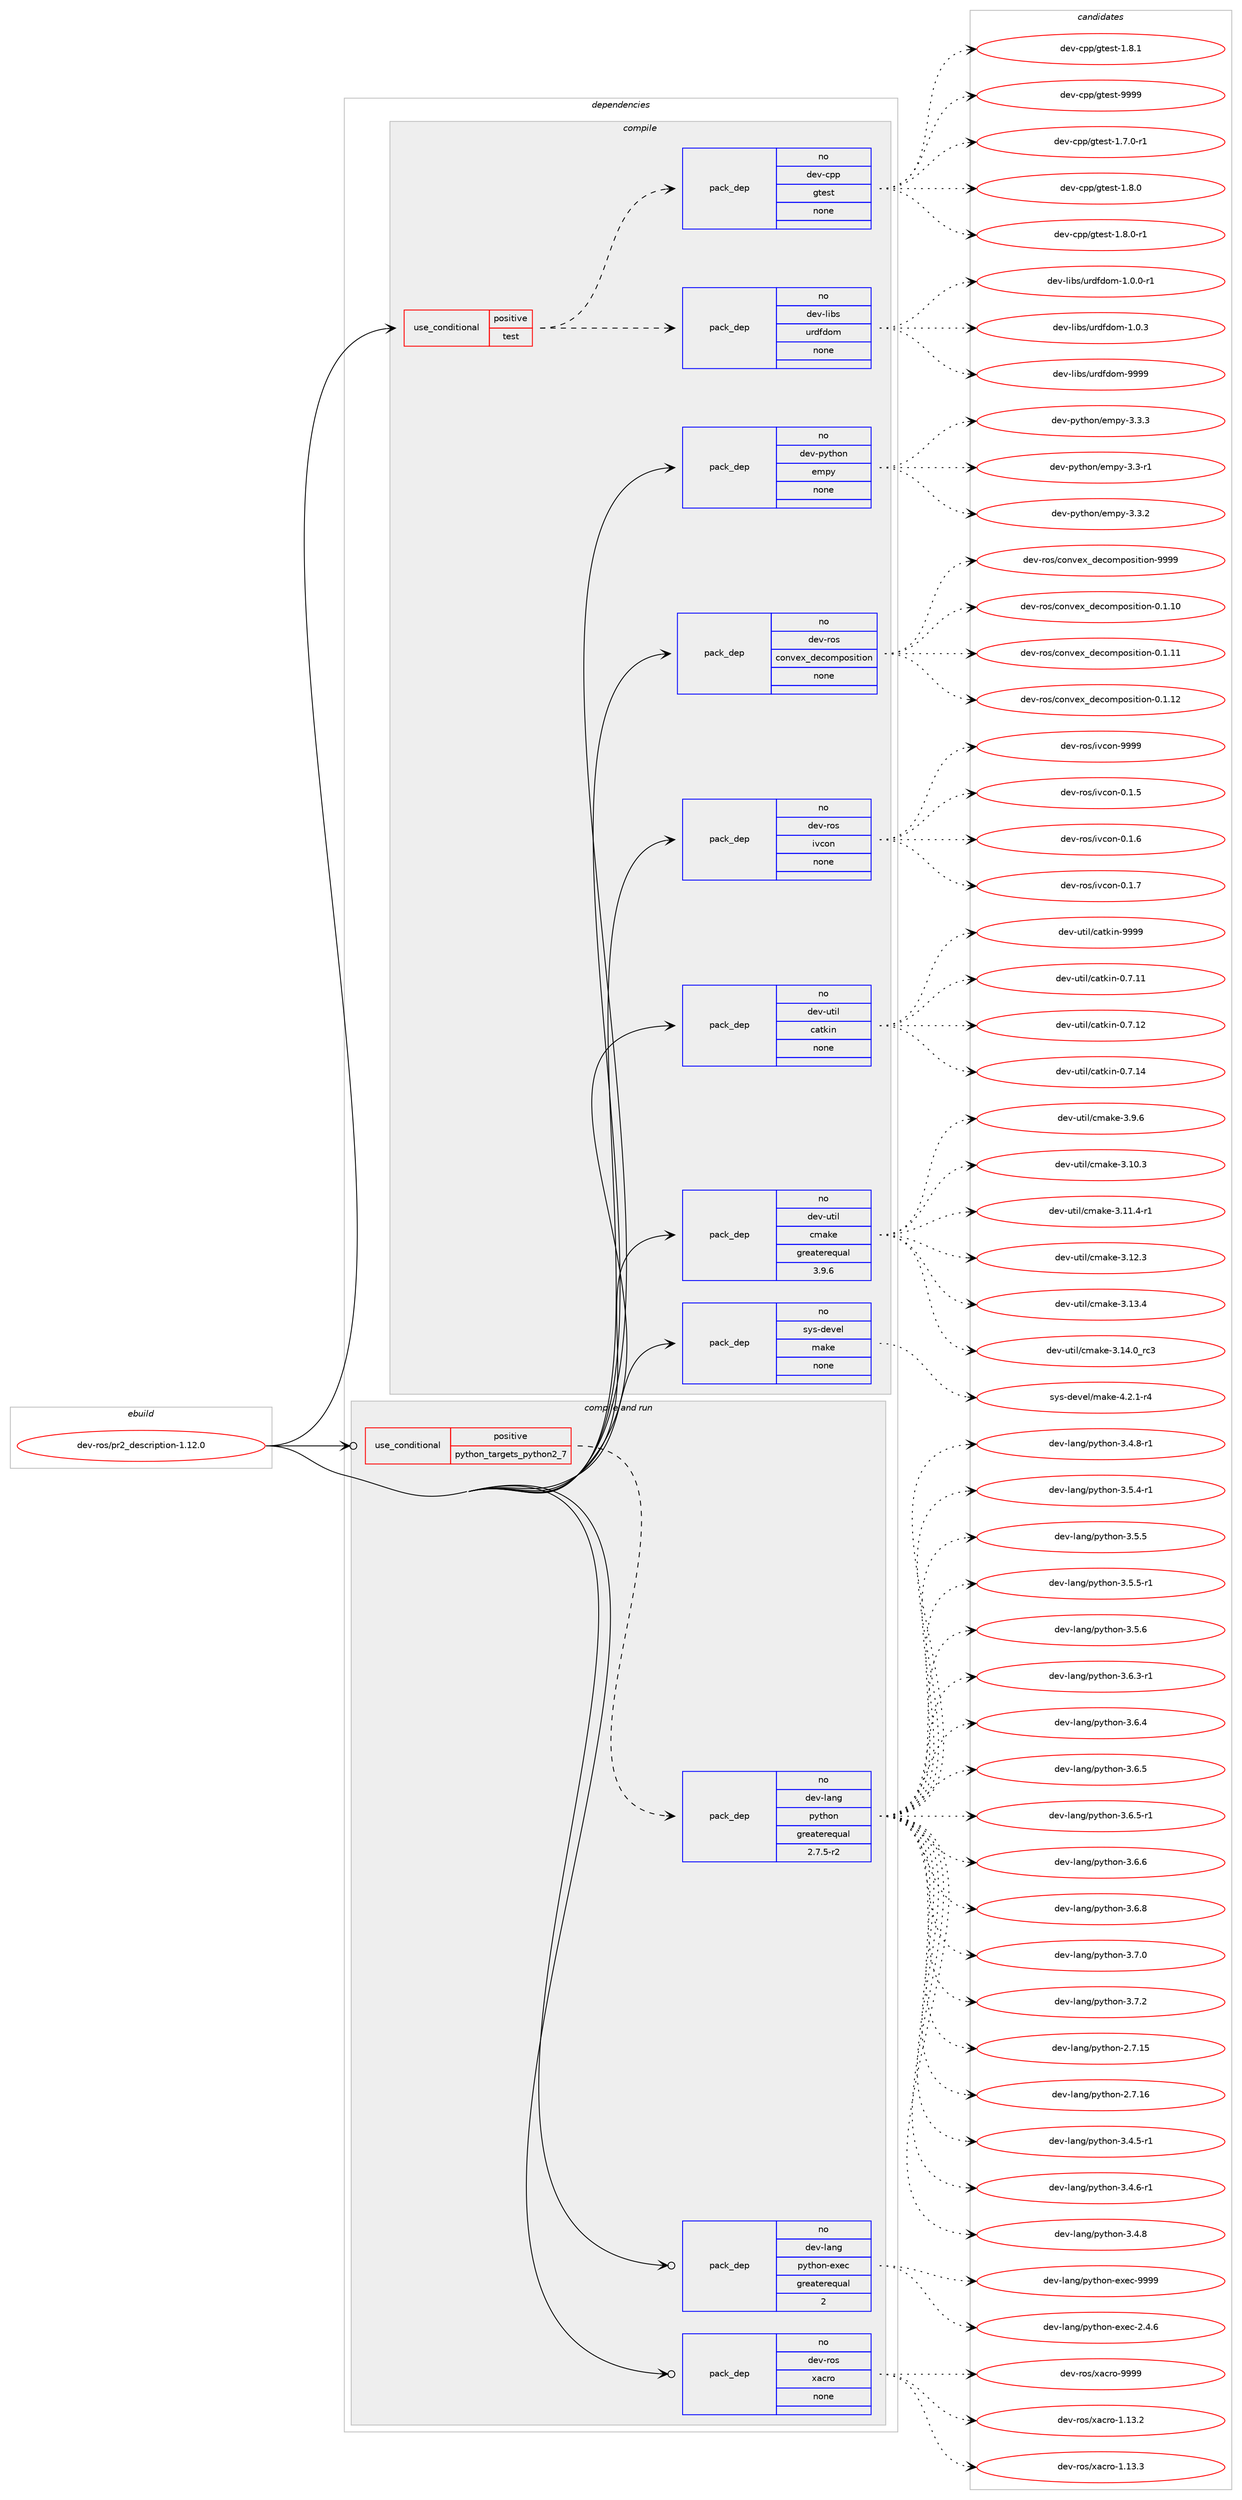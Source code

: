 digraph prolog {

# *************
# Graph options
# *************

newrank=true;
concentrate=true;
compound=true;
graph [rankdir=LR,fontname=Helvetica,fontsize=10,ranksep=1.5];#, ranksep=2.5, nodesep=0.2];
edge  [arrowhead=vee];
node  [fontname=Helvetica,fontsize=10];

# **********
# The ebuild
# **********

subgraph cluster_leftcol {
color=gray;
rank=same;
label=<<i>ebuild</i>>;
id [label="dev-ros/pr2_description-1.12.0", color=red, width=4, href="../dev-ros/pr2_description-1.12.0.svg"];
}

# ****************
# The dependencies
# ****************

subgraph cluster_midcol {
color=gray;
label=<<i>dependencies</i>>;
subgraph cluster_compile {
fillcolor="#eeeeee";
style=filled;
label=<<i>compile</i>>;
subgraph cond389376 {
dependency1461939 [label=<<TABLE BORDER="0" CELLBORDER="1" CELLSPACING="0" CELLPADDING="4"><TR><TD ROWSPAN="3" CELLPADDING="10">use_conditional</TD></TR><TR><TD>positive</TD></TR><TR><TD>test</TD></TR></TABLE>>, shape=none, color=red];
subgraph pack1049173 {
dependency1461940 [label=<<TABLE BORDER="0" CELLBORDER="1" CELLSPACING="0" CELLPADDING="4" WIDTH="220"><TR><TD ROWSPAN="6" CELLPADDING="30">pack_dep</TD></TR><TR><TD WIDTH="110">no</TD></TR><TR><TD>dev-libs</TD></TR><TR><TD>urdfdom</TD></TR><TR><TD>none</TD></TR><TR><TD></TD></TR></TABLE>>, shape=none, color=blue];
}
dependency1461939:e -> dependency1461940:w [weight=20,style="dashed",arrowhead="vee"];
subgraph pack1049174 {
dependency1461941 [label=<<TABLE BORDER="0" CELLBORDER="1" CELLSPACING="0" CELLPADDING="4" WIDTH="220"><TR><TD ROWSPAN="6" CELLPADDING="30">pack_dep</TD></TR><TR><TD WIDTH="110">no</TD></TR><TR><TD>dev-cpp</TD></TR><TR><TD>gtest</TD></TR><TR><TD>none</TD></TR><TR><TD></TD></TR></TABLE>>, shape=none, color=blue];
}
dependency1461939:e -> dependency1461941:w [weight=20,style="dashed",arrowhead="vee"];
}
id:e -> dependency1461939:w [weight=20,style="solid",arrowhead="vee"];
subgraph pack1049175 {
dependency1461942 [label=<<TABLE BORDER="0" CELLBORDER="1" CELLSPACING="0" CELLPADDING="4" WIDTH="220"><TR><TD ROWSPAN="6" CELLPADDING="30">pack_dep</TD></TR><TR><TD WIDTH="110">no</TD></TR><TR><TD>dev-python</TD></TR><TR><TD>empy</TD></TR><TR><TD>none</TD></TR><TR><TD></TD></TR></TABLE>>, shape=none, color=blue];
}
id:e -> dependency1461942:w [weight=20,style="solid",arrowhead="vee"];
subgraph pack1049176 {
dependency1461943 [label=<<TABLE BORDER="0" CELLBORDER="1" CELLSPACING="0" CELLPADDING="4" WIDTH="220"><TR><TD ROWSPAN="6" CELLPADDING="30">pack_dep</TD></TR><TR><TD WIDTH="110">no</TD></TR><TR><TD>dev-ros</TD></TR><TR><TD>convex_decomposition</TD></TR><TR><TD>none</TD></TR><TR><TD></TD></TR></TABLE>>, shape=none, color=blue];
}
id:e -> dependency1461943:w [weight=20,style="solid",arrowhead="vee"];
subgraph pack1049177 {
dependency1461944 [label=<<TABLE BORDER="0" CELLBORDER="1" CELLSPACING="0" CELLPADDING="4" WIDTH="220"><TR><TD ROWSPAN="6" CELLPADDING="30">pack_dep</TD></TR><TR><TD WIDTH="110">no</TD></TR><TR><TD>dev-ros</TD></TR><TR><TD>ivcon</TD></TR><TR><TD>none</TD></TR><TR><TD></TD></TR></TABLE>>, shape=none, color=blue];
}
id:e -> dependency1461944:w [weight=20,style="solid",arrowhead="vee"];
subgraph pack1049178 {
dependency1461945 [label=<<TABLE BORDER="0" CELLBORDER="1" CELLSPACING="0" CELLPADDING="4" WIDTH="220"><TR><TD ROWSPAN="6" CELLPADDING="30">pack_dep</TD></TR><TR><TD WIDTH="110">no</TD></TR><TR><TD>dev-util</TD></TR><TR><TD>catkin</TD></TR><TR><TD>none</TD></TR><TR><TD></TD></TR></TABLE>>, shape=none, color=blue];
}
id:e -> dependency1461945:w [weight=20,style="solid",arrowhead="vee"];
subgraph pack1049179 {
dependency1461946 [label=<<TABLE BORDER="0" CELLBORDER="1" CELLSPACING="0" CELLPADDING="4" WIDTH="220"><TR><TD ROWSPAN="6" CELLPADDING="30">pack_dep</TD></TR><TR><TD WIDTH="110">no</TD></TR><TR><TD>dev-util</TD></TR><TR><TD>cmake</TD></TR><TR><TD>greaterequal</TD></TR><TR><TD>3.9.6</TD></TR></TABLE>>, shape=none, color=blue];
}
id:e -> dependency1461946:w [weight=20,style="solid",arrowhead="vee"];
subgraph pack1049180 {
dependency1461947 [label=<<TABLE BORDER="0" CELLBORDER="1" CELLSPACING="0" CELLPADDING="4" WIDTH="220"><TR><TD ROWSPAN="6" CELLPADDING="30">pack_dep</TD></TR><TR><TD WIDTH="110">no</TD></TR><TR><TD>sys-devel</TD></TR><TR><TD>make</TD></TR><TR><TD>none</TD></TR><TR><TD></TD></TR></TABLE>>, shape=none, color=blue];
}
id:e -> dependency1461947:w [weight=20,style="solid",arrowhead="vee"];
}
subgraph cluster_compileandrun {
fillcolor="#eeeeee";
style=filled;
label=<<i>compile and run</i>>;
subgraph cond389377 {
dependency1461948 [label=<<TABLE BORDER="0" CELLBORDER="1" CELLSPACING="0" CELLPADDING="4"><TR><TD ROWSPAN="3" CELLPADDING="10">use_conditional</TD></TR><TR><TD>positive</TD></TR><TR><TD>python_targets_python2_7</TD></TR></TABLE>>, shape=none, color=red];
subgraph pack1049181 {
dependency1461949 [label=<<TABLE BORDER="0" CELLBORDER="1" CELLSPACING="0" CELLPADDING="4" WIDTH="220"><TR><TD ROWSPAN="6" CELLPADDING="30">pack_dep</TD></TR><TR><TD WIDTH="110">no</TD></TR><TR><TD>dev-lang</TD></TR><TR><TD>python</TD></TR><TR><TD>greaterequal</TD></TR><TR><TD>2.7.5-r2</TD></TR></TABLE>>, shape=none, color=blue];
}
dependency1461948:e -> dependency1461949:w [weight=20,style="dashed",arrowhead="vee"];
}
id:e -> dependency1461948:w [weight=20,style="solid",arrowhead="odotvee"];
subgraph pack1049182 {
dependency1461950 [label=<<TABLE BORDER="0" CELLBORDER="1" CELLSPACING="0" CELLPADDING="4" WIDTH="220"><TR><TD ROWSPAN="6" CELLPADDING="30">pack_dep</TD></TR><TR><TD WIDTH="110">no</TD></TR><TR><TD>dev-lang</TD></TR><TR><TD>python-exec</TD></TR><TR><TD>greaterequal</TD></TR><TR><TD>2</TD></TR></TABLE>>, shape=none, color=blue];
}
id:e -> dependency1461950:w [weight=20,style="solid",arrowhead="odotvee"];
subgraph pack1049183 {
dependency1461951 [label=<<TABLE BORDER="0" CELLBORDER="1" CELLSPACING="0" CELLPADDING="4" WIDTH="220"><TR><TD ROWSPAN="6" CELLPADDING="30">pack_dep</TD></TR><TR><TD WIDTH="110">no</TD></TR><TR><TD>dev-ros</TD></TR><TR><TD>xacro</TD></TR><TR><TD>none</TD></TR><TR><TD></TD></TR></TABLE>>, shape=none, color=blue];
}
id:e -> dependency1461951:w [weight=20,style="solid",arrowhead="odotvee"];
}
subgraph cluster_run {
fillcolor="#eeeeee";
style=filled;
label=<<i>run</i>>;
}
}

# **************
# The candidates
# **************

subgraph cluster_choices {
rank=same;
color=gray;
label=<<i>candidates</i>>;

subgraph choice1049173 {
color=black;
nodesep=1;
choice1001011184510810598115471171141001021001111094549464846484511449 [label="dev-libs/urdfdom-1.0.0-r1", color=red, width=4,href="../dev-libs/urdfdom-1.0.0-r1.svg"];
choice100101118451081059811547117114100102100111109454946484651 [label="dev-libs/urdfdom-1.0.3", color=red, width=4,href="../dev-libs/urdfdom-1.0.3.svg"];
choice1001011184510810598115471171141001021001111094557575757 [label="dev-libs/urdfdom-9999", color=red, width=4,href="../dev-libs/urdfdom-9999.svg"];
dependency1461940:e -> choice1001011184510810598115471171141001021001111094549464846484511449:w [style=dotted,weight="100"];
dependency1461940:e -> choice100101118451081059811547117114100102100111109454946484651:w [style=dotted,weight="100"];
dependency1461940:e -> choice1001011184510810598115471171141001021001111094557575757:w [style=dotted,weight="100"];
}
subgraph choice1049174 {
color=black;
nodesep=1;
choice1001011184599112112471031161011151164549465546484511449 [label="dev-cpp/gtest-1.7.0-r1", color=red, width=4,href="../dev-cpp/gtest-1.7.0-r1.svg"];
choice100101118459911211247103116101115116454946564648 [label="dev-cpp/gtest-1.8.0", color=red, width=4,href="../dev-cpp/gtest-1.8.0.svg"];
choice1001011184599112112471031161011151164549465646484511449 [label="dev-cpp/gtest-1.8.0-r1", color=red, width=4,href="../dev-cpp/gtest-1.8.0-r1.svg"];
choice100101118459911211247103116101115116454946564649 [label="dev-cpp/gtest-1.8.1", color=red, width=4,href="../dev-cpp/gtest-1.8.1.svg"];
choice1001011184599112112471031161011151164557575757 [label="dev-cpp/gtest-9999", color=red, width=4,href="../dev-cpp/gtest-9999.svg"];
dependency1461941:e -> choice1001011184599112112471031161011151164549465546484511449:w [style=dotted,weight="100"];
dependency1461941:e -> choice100101118459911211247103116101115116454946564648:w [style=dotted,weight="100"];
dependency1461941:e -> choice1001011184599112112471031161011151164549465646484511449:w [style=dotted,weight="100"];
dependency1461941:e -> choice100101118459911211247103116101115116454946564649:w [style=dotted,weight="100"];
dependency1461941:e -> choice1001011184599112112471031161011151164557575757:w [style=dotted,weight="100"];
}
subgraph choice1049175 {
color=black;
nodesep=1;
choice1001011184511212111610411111047101109112121455146514511449 [label="dev-python/empy-3.3-r1", color=red, width=4,href="../dev-python/empy-3.3-r1.svg"];
choice1001011184511212111610411111047101109112121455146514650 [label="dev-python/empy-3.3.2", color=red, width=4,href="../dev-python/empy-3.3.2.svg"];
choice1001011184511212111610411111047101109112121455146514651 [label="dev-python/empy-3.3.3", color=red, width=4,href="../dev-python/empy-3.3.3.svg"];
dependency1461942:e -> choice1001011184511212111610411111047101109112121455146514511449:w [style=dotted,weight="100"];
dependency1461942:e -> choice1001011184511212111610411111047101109112121455146514650:w [style=dotted,weight="100"];
dependency1461942:e -> choice1001011184511212111610411111047101109112121455146514651:w [style=dotted,weight="100"];
}
subgraph choice1049176 {
color=black;
nodesep=1;
choice100101118451141111154799111110118101120951001019911110911211111510511610511111045484649464948 [label="dev-ros/convex_decomposition-0.1.10", color=red, width=4,href="../dev-ros/convex_decomposition-0.1.10.svg"];
choice100101118451141111154799111110118101120951001019911110911211111510511610511111045484649464949 [label="dev-ros/convex_decomposition-0.1.11", color=red, width=4,href="../dev-ros/convex_decomposition-0.1.11.svg"];
choice100101118451141111154799111110118101120951001019911110911211111510511610511111045484649464950 [label="dev-ros/convex_decomposition-0.1.12", color=red, width=4,href="../dev-ros/convex_decomposition-0.1.12.svg"];
choice10010111845114111115479911111011810112095100101991111091121111151051161051111104557575757 [label="dev-ros/convex_decomposition-9999", color=red, width=4,href="../dev-ros/convex_decomposition-9999.svg"];
dependency1461943:e -> choice100101118451141111154799111110118101120951001019911110911211111510511610511111045484649464948:w [style=dotted,weight="100"];
dependency1461943:e -> choice100101118451141111154799111110118101120951001019911110911211111510511610511111045484649464949:w [style=dotted,weight="100"];
dependency1461943:e -> choice100101118451141111154799111110118101120951001019911110911211111510511610511111045484649464950:w [style=dotted,weight="100"];
dependency1461943:e -> choice10010111845114111115479911111011810112095100101991111091121111151051161051111104557575757:w [style=dotted,weight="100"];
}
subgraph choice1049177 {
color=black;
nodesep=1;
choice100101118451141111154710511899111110454846494653 [label="dev-ros/ivcon-0.1.5", color=red, width=4,href="../dev-ros/ivcon-0.1.5.svg"];
choice100101118451141111154710511899111110454846494654 [label="dev-ros/ivcon-0.1.6", color=red, width=4,href="../dev-ros/ivcon-0.1.6.svg"];
choice100101118451141111154710511899111110454846494655 [label="dev-ros/ivcon-0.1.7", color=red, width=4,href="../dev-ros/ivcon-0.1.7.svg"];
choice1001011184511411111547105118991111104557575757 [label="dev-ros/ivcon-9999", color=red, width=4,href="../dev-ros/ivcon-9999.svg"];
dependency1461944:e -> choice100101118451141111154710511899111110454846494653:w [style=dotted,weight="100"];
dependency1461944:e -> choice100101118451141111154710511899111110454846494654:w [style=dotted,weight="100"];
dependency1461944:e -> choice100101118451141111154710511899111110454846494655:w [style=dotted,weight="100"];
dependency1461944:e -> choice1001011184511411111547105118991111104557575757:w [style=dotted,weight="100"];
}
subgraph choice1049178 {
color=black;
nodesep=1;
choice1001011184511711610510847999711610710511045484655464949 [label="dev-util/catkin-0.7.11", color=red, width=4,href="../dev-util/catkin-0.7.11.svg"];
choice1001011184511711610510847999711610710511045484655464950 [label="dev-util/catkin-0.7.12", color=red, width=4,href="../dev-util/catkin-0.7.12.svg"];
choice1001011184511711610510847999711610710511045484655464952 [label="dev-util/catkin-0.7.14", color=red, width=4,href="../dev-util/catkin-0.7.14.svg"];
choice100101118451171161051084799971161071051104557575757 [label="dev-util/catkin-9999", color=red, width=4,href="../dev-util/catkin-9999.svg"];
dependency1461945:e -> choice1001011184511711610510847999711610710511045484655464949:w [style=dotted,weight="100"];
dependency1461945:e -> choice1001011184511711610510847999711610710511045484655464950:w [style=dotted,weight="100"];
dependency1461945:e -> choice1001011184511711610510847999711610710511045484655464952:w [style=dotted,weight="100"];
dependency1461945:e -> choice100101118451171161051084799971161071051104557575757:w [style=dotted,weight="100"];
}
subgraph choice1049179 {
color=black;
nodesep=1;
choice1001011184511711610510847991099710710145514649484651 [label="dev-util/cmake-3.10.3", color=red, width=4,href="../dev-util/cmake-3.10.3.svg"];
choice10010111845117116105108479910997107101455146494946524511449 [label="dev-util/cmake-3.11.4-r1", color=red, width=4,href="../dev-util/cmake-3.11.4-r1.svg"];
choice1001011184511711610510847991099710710145514649504651 [label="dev-util/cmake-3.12.3", color=red, width=4,href="../dev-util/cmake-3.12.3.svg"];
choice1001011184511711610510847991099710710145514649514652 [label="dev-util/cmake-3.13.4", color=red, width=4,href="../dev-util/cmake-3.13.4.svg"];
choice1001011184511711610510847991099710710145514649524648951149951 [label="dev-util/cmake-3.14.0_rc3", color=red, width=4,href="../dev-util/cmake-3.14.0_rc3.svg"];
choice10010111845117116105108479910997107101455146574654 [label="dev-util/cmake-3.9.6", color=red, width=4,href="../dev-util/cmake-3.9.6.svg"];
dependency1461946:e -> choice1001011184511711610510847991099710710145514649484651:w [style=dotted,weight="100"];
dependency1461946:e -> choice10010111845117116105108479910997107101455146494946524511449:w [style=dotted,weight="100"];
dependency1461946:e -> choice1001011184511711610510847991099710710145514649504651:w [style=dotted,weight="100"];
dependency1461946:e -> choice1001011184511711610510847991099710710145514649514652:w [style=dotted,weight="100"];
dependency1461946:e -> choice1001011184511711610510847991099710710145514649524648951149951:w [style=dotted,weight="100"];
dependency1461946:e -> choice10010111845117116105108479910997107101455146574654:w [style=dotted,weight="100"];
}
subgraph choice1049180 {
color=black;
nodesep=1;
choice1151211154510010111810110847109971071014552465046494511452 [label="sys-devel/make-4.2.1-r4", color=red, width=4,href="../sys-devel/make-4.2.1-r4.svg"];
dependency1461947:e -> choice1151211154510010111810110847109971071014552465046494511452:w [style=dotted,weight="100"];
}
subgraph choice1049181 {
color=black;
nodesep=1;
choice10010111845108971101034711212111610411111045504655464953 [label="dev-lang/python-2.7.15", color=red, width=4,href="../dev-lang/python-2.7.15.svg"];
choice10010111845108971101034711212111610411111045504655464954 [label="dev-lang/python-2.7.16", color=red, width=4,href="../dev-lang/python-2.7.16.svg"];
choice1001011184510897110103471121211161041111104551465246534511449 [label="dev-lang/python-3.4.5-r1", color=red, width=4,href="../dev-lang/python-3.4.5-r1.svg"];
choice1001011184510897110103471121211161041111104551465246544511449 [label="dev-lang/python-3.4.6-r1", color=red, width=4,href="../dev-lang/python-3.4.6-r1.svg"];
choice100101118451089711010347112121116104111110455146524656 [label="dev-lang/python-3.4.8", color=red, width=4,href="../dev-lang/python-3.4.8.svg"];
choice1001011184510897110103471121211161041111104551465246564511449 [label="dev-lang/python-3.4.8-r1", color=red, width=4,href="../dev-lang/python-3.4.8-r1.svg"];
choice1001011184510897110103471121211161041111104551465346524511449 [label="dev-lang/python-3.5.4-r1", color=red, width=4,href="../dev-lang/python-3.5.4-r1.svg"];
choice100101118451089711010347112121116104111110455146534653 [label="dev-lang/python-3.5.5", color=red, width=4,href="../dev-lang/python-3.5.5.svg"];
choice1001011184510897110103471121211161041111104551465346534511449 [label="dev-lang/python-3.5.5-r1", color=red, width=4,href="../dev-lang/python-3.5.5-r1.svg"];
choice100101118451089711010347112121116104111110455146534654 [label="dev-lang/python-3.5.6", color=red, width=4,href="../dev-lang/python-3.5.6.svg"];
choice1001011184510897110103471121211161041111104551465446514511449 [label="dev-lang/python-3.6.3-r1", color=red, width=4,href="../dev-lang/python-3.6.3-r1.svg"];
choice100101118451089711010347112121116104111110455146544652 [label="dev-lang/python-3.6.4", color=red, width=4,href="../dev-lang/python-3.6.4.svg"];
choice100101118451089711010347112121116104111110455146544653 [label="dev-lang/python-3.6.5", color=red, width=4,href="../dev-lang/python-3.6.5.svg"];
choice1001011184510897110103471121211161041111104551465446534511449 [label="dev-lang/python-3.6.5-r1", color=red, width=4,href="../dev-lang/python-3.6.5-r1.svg"];
choice100101118451089711010347112121116104111110455146544654 [label="dev-lang/python-3.6.6", color=red, width=4,href="../dev-lang/python-3.6.6.svg"];
choice100101118451089711010347112121116104111110455146544656 [label="dev-lang/python-3.6.8", color=red, width=4,href="../dev-lang/python-3.6.8.svg"];
choice100101118451089711010347112121116104111110455146554648 [label="dev-lang/python-3.7.0", color=red, width=4,href="../dev-lang/python-3.7.0.svg"];
choice100101118451089711010347112121116104111110455146554650 [label="dev-lang/python-3.7.2", color=red, width=4,href="../dev-lang/python-3.7.2.svg"];
dependency1461949:e -> choice10010111845108971101034711212111610411111045504655464953:w [style=dotted,weight="100"];
dependency1461949:e -> choice10010111845108971101034711212111610411111045504655464954:w [style=dotted,weight="100"];
dependency1461949:e -> choice1001011184510897110103471121211161041111104551465246534511449:w [style=dotted,weight="100"];
dependency1461949:e -> choice1001011184510897110103471121211161041111104551465246544511449:w [style=dotted,weight="100"];
dependency1461949:e -> choice100101118451089711010347112121116104111110455146524656:w [style=dotted,weight="100"];
dependency1461949:e -> choice1001011184510897110103471121211161041111104551465246564511449:w [style=dotted,weight="100"];
dependency1461949:e -> choice1001011184510897110103471121211161041111104551465346524511449:w [style=dotted,weight="100"];
dependency1461949:e -> choice100101118451089711010347112121116104111110455146534653:w [style=dotted,weight="100"];
dependency1461949:e -> choice1001011184510897110103471121211161041111104551465346534511449:w [style=dotted,weight="100"];
dependency1461949:e -> choice100101118451089711010347112121116104111110455146534654:w [style=dotted,weight="100"];
dependency1461949:e -> choice1001011184510897110103471121211161041111104551465446514511449:w [style=dotted,weight="100"];
dependency1461949:e -> choice100101118451089711010347112121116104111110455146544652:w [style=dotted,weight="100"];
dependency1461949:e -> choice100101118451089711010347112121116104111110455146544653:w [style=dotted,weight="100"];
dependency1461949:e -> choice1001011184510897110103471121211161041111104551465446534511449:w [style=dotted,weight="100"];
dependency1461949:e -> choice100101118451089711010347112121116104111110455146544654:w [style=dotted,weight="100"];
dependency1461949:e -> choice100101118451089711010347112121116104111110455146544656:w [style=dotted,weight="100"];
dependency1461949:e -> choice100101118451089711010347112121116104111110455146554648:w [style=dotted,weight="100"];
dependency1461949:e -> choice100101118451089711010347112121116104111110455146554650:w [style=dotted,weight="100"];
}
subgraph choice1049182 {
color=black;
nodesep=1;
choice1001011184510897110103471121211161041111104510112010199455046524654 [label="dev-lang/python-exec-2.4.6", color=red, width=4,href="../dev-lang/python-exec-2.4.6.svg"];
choice10010111845108971101034711212111610411111045101120101994557575757 [label="dev-lang/python-exec-9999", color=red, width=4,href="../dev-lang/python-exec-9999.svg"];
dependency1461950:e -> choice1001011184510897110103471121211161041111104510112010199455046524654:w [style=dotted,weight="100"];
dependency1461950:e -> choice10010111845108971101034711212111610411111045101120101994557575757:w [style=dotted,weight="100"];
}
subgraph choice1049183 {
color=black;
nodesep=1;
choice1001011184511411111547120979911411145494649514650 [label="dev-ros/xacro-1.13.2", color=red, width=4,href="../dev-ros/xacro-1.13.2.svg"];
choice1001011184511411111547120979911411145494649514651 [label="dev-ros/xacro-1.13.3", color=red, width=4,href="../dev-ros/xacro-1.13.3.svg"];
choice100101118451141111154712097991141114557575757 [label="dev-ros/xacro-9999", color=red, width=4,href="../dev-ros/xacro-9999.svg"];
dependency1461951:e -> choice1001011184511411111547120979911411145494649514650:w [style=dotted,weight="100"];
dependency1461951:e -> choice1001011184511411111547120979911411145494649514651:w [style=dotted,weight="100"];
dependency1461951:e -> choice100101118451141111154712097991141114557575757:w [style=dotted,weight="100"];
}
}

}
